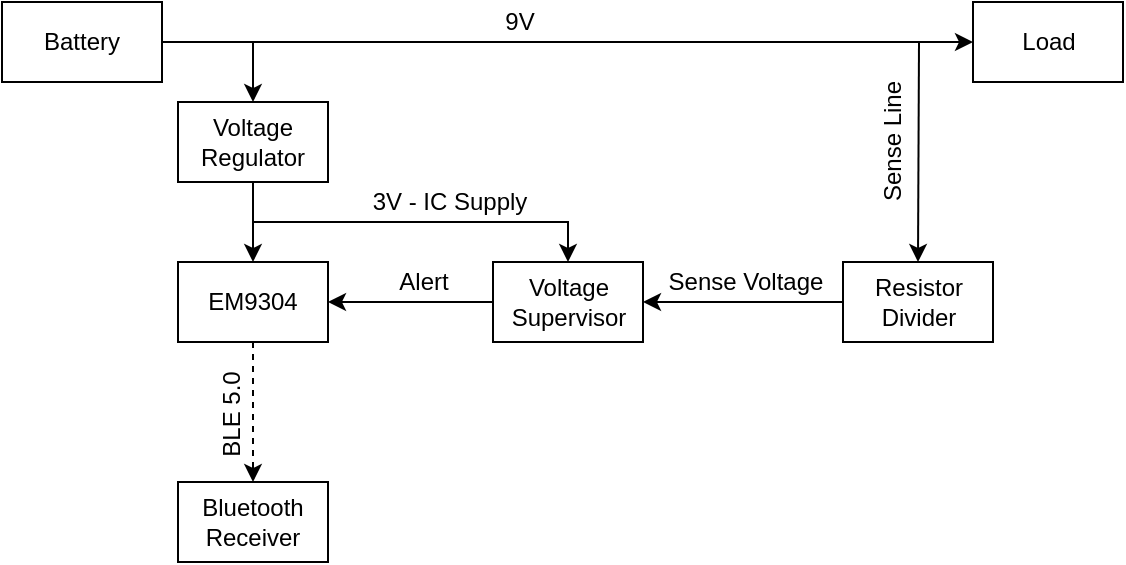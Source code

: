 <mxfile version="11.2.4" type="device" pages="1"><diagram id="a7zr6q1H12bNB1lSEMrn" name="Page-1"><mxGraphModel dx="868" dy="435" grid="1" gridSize="10" guides="1" tooltips="1" connect="1" arrows="1" fold="1" page="1" pageScale="1" pageWidth="850" pageHeight="1100" math="0" shadow="0"><root><mxCell id="0"/><mxCell id="1" parent="0"/><mxCell id="guy5HhdPYqyPA9ZM_UqN-9" style="edgeStyle=orthogonalEdgeStyle;rounded=0;orthogonalLoop=1;jettySize=auto;html=1;entryX=0;entryY=0.5;entryDx=0;entryDy=0;" parent="1" source="guy5HhdPYqyPA9ZM_UqN-1" target="guy5HhdPYqyPA9ZM_UqN-7" edge="1"><mxGeometry relative="1" as="geometry"/></mxCell><mxCell id="guy5HhdPYqyPA9ZM_UqN-11" style="edgeStyle=orthogonalEdgeStyle;rounded=0;orthogonalLoop=1;jettySize=auto;html=1;entryX=0.5;entryY=0;entryDx=0;entryDy=0;" parent="1" source="guy5HhdPYqyPA9ZM_UqN-1" target="guy5HhdPYqyPA9ZM_UqN-2" edge="1"><mxGeometry relative="1" as="geometry"/></mxCell><mxCell id="guy5HhdPYqyPA9ZM_UqN-1" value="Battery" style="rounded=0;whiteSpace=wrap;html=1;" parent="1" vertex="1"><mxGeometry x="152" y="110" width="80" height="40" as="geometry"/></mxCell><mxCell id="guy5HhdPYqyPA9ZM_UqN-12" style="edgeStyle=orthogonalEdgeStyle;rounded=0;orthogonalLoop=1;jettySize=auto;html=1;entryX=0.5;entryY=0;entryDx=0;entryDy=0;" parent="1" source="guy5HhdPYqyPA9ZM_UqN-2" target="guy5HhdPYqyPA9ZM_UqN-3" edge="1"><mxGeometry relative="1" as="geometry"/></mxCell><mxCell id="h8W1dw4_Pqa7w1s3oK1X-1" style="edgeStyle=orthogonalEdgeStyle;rounded=0;orthogonalLoop=1;jettySize=auto;html=1;exitX=0.5;exitY=1;exitDx=0;exitDy=0;entryX=0.5;entryY=0;entryDx=0;entryDy=0;endArrow=classic;endFill=1;" parent="1" source="guy5HhdPYqyPA9ZM_UqN-2" target="ukclXVkWcJ43DYDfSDUt-3" edge="1"><mxGeometry relative="1" as="geometry"><mxPoint x="384" y="240" as="targetPoint"/></mxGeometry></mxCell><mxCell id="guy5HhdPYqyPA9ZM_UqN-2" value="Voltage Regulator" style="rounded=0;whiteSpace=wrap;html=1;" parent="1" vertex="1"><mxGeometry x="240" y="160" width="75" height="40" as="geometry"/></mxCell><mxCell id="guy5HhdPYqyPA9ZM_UqN-13" style="edgeStyle=orthogonalEdgeStyle;rounded=0;orthogonalLoop=1;jettySize=auto;html=1;dashed=1;" parent="1" source="guy5HhdPYqyPA9ZM_UqN-3" target="guy5HhdPYqyPA9ZM_UqN-6" edge="1"><mxGeometry relative="1" as="geometry"/></mxCell><mxCell id="guy5HhdPYqyPA9ZM_UqN-3" value="EM9304" style="rounded=0;whiteSpace=wrap;html=1;" parent="1" vertex="1"><mxGeometry x="240" y="240" width="75" height="40" as="geometry"/></mxCell><mxCell id="guy5HhdPYqyPA9ZM_UqN-15" style="edgeStyle=orthogonalEdgeStyle;rounded=0;orthogonalLoop=1;jettySize=auto;html=1;exitX=0;exitY=0.5;exitDx=0;exitDy=0;" parent="1" source="ukclXVkWcJ43DYDfSDUt-3" target="guy5HhdPYqyPA9ZM_UqN-3" edge="1"><mxGeometry relative="1" as="geometry"><mxPoint x="365" y="260" as="sourcePoint"/></mxGeometry></mxCell><mxCell id="guy5HhdPYqyPA9ZM_UqN-6" value="Bluetooth Receiver" style="rounded=0;whiteSpace=wrap;html=1;" parent="1" vertex="1"><mxGeometry x="240" y="350" width="75" height="40" as="geometry"/></mxCell><mxCell id="guy5HhdPYqyPA9ZM_UqN-7" value="Load" style="rounded=0;whiteSpace=wrap;html=1;" parent="1" vertex="1"><mxGeometry x="637.5" y="110" width="75" height="40" as="geometry"/></mxCell><mxCell id="guy5HhdPYqyPA9ZM_UqN-17" value="Sense Line" style="text;html=1;strokeColor=none;fillColor=none;align=center;verticalAlign=middle;whiteSpace=wrap;rounded=0;rotation=-90;" parent="1" vertex="1"><mxGeometry x="557.5" y="170" width="80" height="20" as="geometry"/></mxCell><mxCell id="guy5HhdPYqyPA9ZM_UqN-19" value="BLE 5.0" style="text;html=1;strokeColor=none;fillColor=none;align=center;verticalAlign=middle;whiteSpace=wrap;rounded=0;rotation=-90;" parent="1" vertex="1"><mxGeometry x="232" y="306" width="70" height="20" as="geometry"/></mxCell><mxCell id="ukclXVkWcJ43DYDfSDUt-1" value="9V" style="text;html=1;strokeColor=none;fillColor=none;align=center;verticalAlign=middle;whiteSpace=wrap;rounded=0;rotation=0;" vertex="1" parent="1"><mxGeometry x="376" y="110" width="70" height="20" as="geometry"/></mxCell><mxCell id="ukclXVkWcJ43DYDfSDUt-2" value="3V - IC Supply" style="text;html=1;strokeColor=none;fillColor=none;align=center;verticalAlign=middle;whiteSpace=wrap;rounded=0;rotation=0;" vertex="1" parent="1"><mxGeometry x="327" y="200" width="98" height="20" as="geometry"/></mxCell><mxCell id="ukclXVkWcJ43DYDfSDUt-3" value="Voltage Supervisor" style="rounded=0;whiteSpace=wrap;html=1;" vertex="1" parent="1"><mxGeometry x="397.5" y="240" width="75" height="40" as="geometry"/></mxCell><mxCell id="ukclXVkWcJ43DYDfSDUt-4" value="Resistor Divider" style="rounded=0;whiteSpace=wrap;html=1;" vertex="1" parent="1"><mxGeometry x="572.5" y="240" width="75" height="40" as="geometry"/></mxCell><mxCell id="ukclXVkWcJ43DYDfSDUt-6" value="" style="endArrow=classic;html=1;exitX=0;exitY=0.5;exitDx=0;exitDy=0;entryX=1;entryY=0.5;entryDx=0;entryDy=0;" edge="1" parent="1" source="ukclXVkWcJ43DYDfSDUt-4" target="ukclXVkWcJ43DYDfSDUt-3"><mxGeometry width="50" height="50" relative="1" as="geometry"><mxPoint x="150" y="460" as="sourcePoint"/><mxPoint x="200" y="410" as="targetPoint"/></mxGeometry></mxCell><mxCell id="ukclXVkWcJ43DYDfSDUt-7" value="Alert" style="text;html=1;strokeColor=none;fillColor=none;align=center;verticalAlign=middle;whiteSpace=wrap;rounded=0;rotation=0;" vertex="1" parent="1"><mxGeometry x="327.5" y="240" width="70" height="20" as="geometry"/></mxCell><mxCell id="ukclXVkWcJ43DYDfSDUt-8" value="" style="endArrow=classic;html=1;entryX=0.5;entryY=0;entryDx=0;entryDy=0;" edge="1" parent="1" target="ukclXVkWcJ43DYDfSDUt-4"><mxGeometry width="50" height="50" relative="1" as="geometry"><mxPoint x="610.5" y="130" as="sourcePoint"/><mxPoint x="217.5" y="410" as="targetPoint"/></mxGeometry></mxCell><mxCell id="ukclXVkWcJ43DYDfSDUt-9" value="Sense Voltage" style="text;html=1;strokeColor=none;fillColor=none;align=center;verticalAlign=middle;whiteSpace=wrap;rounded=0;rotation=0;" vertex="1" parent="1"><mxGeometry x="474.5" y="240" width="98" height="20" as="geometry"/></mxCell></root></mxGraphModel></diagram></mxfile>